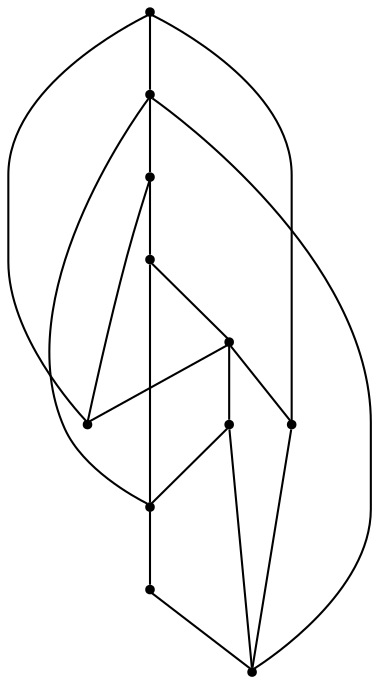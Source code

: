 graph {
  node [shape=point,comment="{\"directed\":false,\"doi\":\"10.1007/978-3-319-03841-4_18\",\"figure\":\"6 (2)\"}"]

  v0 [pos="1414.6907741794068,731.9693981955769"]
  v1 [pos="1296.0802022789776,661.6204641308209"]
  v2 [pos="1339.6784016250276,814.9205937821185"]
  v3 [pos="1263.194020565571,849.6761385054023"]
  v4 [pos="1311.7874797556144,779.7438375567946"]
  v5 [pos="1267.7640165416558,713.2287929668272"]
  v6 [pos="1197.4299282792172,731.969398195577"]
  v7 [pos="1220.3297894990237,796.9634012503998"]
  v8 [pos="1237.930012905945,613.8417007384832"]
  v9 [pos="1173.3167543782283,676.1604003038995"]
  v10 [pos="1102.5616014422678,733.1236601498388"]

  v0 -- v4 [id="-1",pos="1414.6907741794068,731.9693981955769 1412.622480071391,746.4052396783113 1411.2464167956384,766.9419075391748 1395.881182789061,772.1344330273372 1394.5677256841675,772.6595484536426 1394.5677256841675,772.6595484536426 1394.5677256841675,772.6595484536426 1393.2000607971888,773.1346195786035 1393.2000607971888,773.1346195786035 1393.2000607971888,773.1346195786035 1371.8972931758628,778.7271815340566 1342.0715606806111,777.4728309771058 1319.8179936514412,778.1729424863844 1318.083471873026,778.2271200527699 1318.083471873026,778.2271200527699 1318.083471873026,778.2271200527699 1311.7874797556144,779.7438375567946 1311.7874797556144,779.7438375567946 1311.7874797556144,779.7438375567946"]
  v0 -- v1 [id="-2",pos="1414.6907741794068,731.9693981955769 1410.8420216513493,713.2164567603967 1410.616919382549,680.982012946138 1390.523265248018,672.6473157849974 1389.1055917733408,671.9638645132693 1389.1055917733408,671.9638645132693 1389.1055917733408,671.9638645132693 1387.5293668984798,671.2804768302342 1387.5293668984798,671.2804768302342 1387.5293668984798,671.2804768302342 1362.5279997605064,662.6790251022069 1323.658347790725,663.0457410943967 1296.0802022789776,661.6204641308209"]
  v0 -- v3 [id="-3",pos="1414.6907741794068,731.9693981955769 1414.4029384914327,755.8776021448563 1419.869398844961,823.8303870822159 1405.8635585849036,840.1247352935319 1405.0211747412302,840.9623891456415 1405.0211747412302,840.9623891456415 1405.0211747412302,840.9623891456415 1404.078900970475,841.7499986964066 1404.078900970475,841.7499986964066 1404.078900970475,841.7499986964066 1403.0780929749326,842.4876275345202 1403.0780929749326,842.4876275345202 1403.0780929749326,842.4876275345202 1394.7387474191974,848.6761427202148 1378.7980965333013,849.0595189499551 1368.670021417065,849.8346651169038 1366.7269396507675,849.943020249675 1366.7269396507675,849.943020249675 1366.7269396507675,849.943020249675 1364.6296329269878,850.047178528712 1364.6296329269878,850.047178528712 1364.6296329269878,850.047178528712 1338.556580482154,851.0057144861022 1312.3377014686118,850.9973843673268 1286.252305937247,851.20156766036 1276.3242651718044,851.20156766036 1276.3242651718044,851.20156766036 1276.3242651718044,851.20156766036 1273.5389268101485,851.2557452267455 1273.5389268101485,851.2557452267455 1273.5389268101485,851.2557452267455 1263.194020565571,849.6761385054023 1263.194020565571,849.6761385054023 1263.194020565571,849.6761385054023"]
  v2 -- v3 [id="-4",pos="1339.6784016250276,814.9205937821185 1338.7358733576427,826.9393018687861 1338.47323283599,843.7087212050631 1323.966924954004,846.842562759266 1322.7076756311958,847.1551011850702 1322.7076756311958,847.1551011850702 1322.7076756311958,847.1551011850702 1321.2900021565185,847.4718364646085 1321.2900021565185,847.4718364646085 1321.2900021565185,847.4718364646085 1303.714846667604,850.218104935337 1282.441091662042,848.546994084852 1263.194020565571,849.6761385054023"]
  v4 -- v2 [id="-5",pos="1311.7874797556144,779.7438375567946 1341.596288225004,783.4029853033818 1338.8109498633478,787.091065905257 1339.6784016250276,814.9205937821185"]
  v1 -- v5 [id="-6",pos="1296.0802022789776,661.6204641308209 1260.3794150915217,662.374816795178 1270.6327025494759,685.1410314079329 1267.7640165416558,713.2287929668272"]
  v5 -- v4 [id="-7",pos="1267.7640165416558,713.2287929668272 1273.0926669703053,753.3646405885275 1261.8262284302775,776.5142950197157 1311.7874797556144,779.7438375567946"]
  v5 -- v6 [id="-8",pos="1267.7640165416558,713.2287929668272 1263.836115561821,723.7514498746758 1261.8221564842054,727.9063350714297 1251.1144652942637,729.9233048228199 1249.8510167770685,730.135881823321 1249.8510167770685,730.135881823321 1249.8510167770685,730.135881823321 1248.541758866562,730.2900208150096 1248.541758866562,730.2900208150096 1248.541758866562,730.2900208150096 1232.9596937316435,732.1195310996103 1216.3976893248023,731.9528015467193 1197.4299282792172,731.969398195577"]
  v7 -- v4 [id="-9",pos="1220.3297894990237,796.9634012503998 1222.8190210322466,785.5657639276853 1230.3952584444007,784.8281986782646 1241.3948572683887,783.5238038199693 1242.9710821432498,783.3696012395878 1242.9710821432498,783.3696012395878 1242.9710821432498,783.3696012395878 1244.5971883574946,783.2112653941651 1244.5971883574946,783.2112653941651 1244.5971883574946,783.2112653941651 1265.6541122347153,781.9485211297462 1286.9568798560413,781.9068705358699 1308.0554139321866,781.6901602703275 1311.7874797556144,779.7438375567946 1311.7874797556144,779.7438375567946 1311.7874797556144,779.7438375567946"]
  v8 -- v9 [id="-10",pos="1237.930012905945,613.8417007384832 1180.542677179864,619.9804259776051 1173.6836112696649,615.2921588244636 1173.3167543782283,676.1604003038995"]
  v7 -- v3 [id="-11",pos="1220.3297894990237,796.9634012503998 1224.311771012629,837.1658898223021 1218.240753915703,846.1423876612945 1263.194020565571,849.6761385054023"]
  v10 -- v3 [id="-12",pos="1102.5616014422678,733.1236601498388 1102.9242591393177,744.3632159819025 1102.9242591393177,744.3632159819025 1102.9242591393177,744.3632159819025 1102.978466921403,747.1970460828105 1102.978466921403,747.1970460828105 1102.978466921403,747.1970460828105 1102.978466921403,756.9652867376092 1102.978466921403,756.9652867376092 1102.978466921403,756.9652867376092 1103.274573749836,777.1977462914438 1102.9367294741635,797.7803251886106 1104.341932613995,817.9669372948349 1104.4461489837786,819.3880174046766 1104.4461489837786,819.3880174046766 1104.4461489837786,819.3880174046766 1104.6047003839624,820.7507230943985 1104.6047003839624,820.7507230943985 1104.6047003839624,820.7507230943985 1105.5887116019571,830.5440176942159 1106.9563764889358,839.0828981483894 1116.846751753211,843.5877755110896 1118.0017847062354,844.0629102247434 1118.0017847062354,844.0629102247434 1118.0017847062354,844.0629102247434 1119.2610340290437,844.5337844959703 1119.2610340290437,844.5337844959703 1119.2610340290437,844.5337844959703 1120.5202833518517,845.0047223558901 1120.5202833518517,845.0047223558901 1120.5202833518517,845.0047223558901 1121.8879482388306,845.3714383480799 1121.8879482388306,845.3714383480799 1121.8879482388306,845.3714383480799 1135.739563541406,848.8011580905365 1152.1389446019912,848.817818328087 1166.3782855196228,849.5221266910996 1169.3221752814627,849.6262849701367 1169.3221752814627,849.6262849701367 1169.3221752814627,849.6262849701367 1172.3701541647715,849.6804625365223 1172.3701541647715,849.6804625365223 1172.3701541647715,849.6804625365223 1200.2694744229584,850.5264465074071 1228.1937353508372,850.7472900379906 1256.1013267494832,851.20156766036 1259.2536492508907,851.20156766036 1259.2536492508907,851.20156766036 1259.2536492508907,851.20156766036 1263.194020565571,849.6761385054023 1263.194020565571,849.6761385054023 1263.194020565571,849.6761385054023"]
  v6 -- v7 [id="-13",pos="1197.4299282792172,731.969398195577 1205.985977714979,735.4784766268237 1214.6421715744525,736.6869797361642 1217.1731405549149,744.8841981431667 1217.4901161069677,745.8801878406989 1217.4901161069677,745.8801878406989 1217.4901161069677,745.8801878406989 1217.802765216319,746.9303551046168 1217.802765216319,746.9303551046168 1217.802765216319,746.9303551046168 1220.5464933790504,760.0366841953443 1219.941809387338,776.4935015171241 1220.2712552742369,789.9290292712062 1220.3254630563222,791.8168503872337 1220.3254630563222,791.8168503872337 1220.3254630563222,791.8168503872337 1220.3297894990237,796.9634012503998 1220.3297894990237,796.9634012503998 1220.3297894990237,796.9634012503998"]
  v6 -- v10 [id="-17",pos="1197.4299282792172,731.969398195577 1102.5616014422678,733.1236601498388 1102.5616014422678,733.1236601498388 1102.5616014422678,733.1236601498388"]
  v6 -- v9 [id="-23",pos="1197.4299282792172,731.969398195577 1186.9764792221542,729.2357838747436 1180.5051389270116,728.260651268496 1178.1450644332642,718.4798836411879 1177.8824239116113,717.321361244499 1177.8824239116113,717.321361244499 1177.8824239116113,717.321361244499 1177.5655756078734,716.0628138338141 1177.5655756078734,716.0628138338141 1177.5655756078734,716.0628138338141 1175.5765571999493,703.7900053301549 1175.1679628612735,690.7419870708542 1173.3167543782283,676.1604003038995"]
  v8 -- v10 [id="-28",pos="1237.930012905945,613.8417007384832 1232.4135439647182,612.3749639471101 1232.4135439647182,612.3749639471101 1232.4135439647182,612.3749639471101 1207.8249703598076,612.8208478620112 1183.1821889728117,613.0959325476732 1158.6060857027471,614.0585381814114 1156.0875870571308,614.1627600491415 1156.0875870571308,614.1627600491415 1156.0875870571308,614.1627600491415 1153.669232835226,614.2669183281786 1153.669232835226,614.2669183281786 1153.669232835226,614.2669183281786 1142.6738332056248,614.9337093623561 1126.6956440668762,615.233784404344 1116.688327601342,619.7803759496134 1115.5334218966323,620.3554720885702 1115.5334218966323,620.3554720885702 1115.5334218966323,620.3554720885702 1114.4283975313062,621.0388597716053 1114.4283975313062,621.0388597716053 1114.4283975313062,621.0388597716053 1113.3777081963804,621.7223110433333 1113.3777081963804,621.7223110433333 1113.3777081963804,621.7223110433333 1112.381099395225,622.4558066164058 1112.381099395225,622.4558066164058 1112.381099395225,622.4558066164058 1104.479615290559,628.6776422772014 1103.9875460574042,641.6380989063226 1103.0828105395015,650.8604306322242 1102.978466921403,652.59404916787 1102.978466921403,652.59404916787 1102.978466921403,652.59404916787 1102.874250551619,654.4276927175118 1102.874250551619,654.4276927175118 1102.874250551619,654.4276927175118 1101.6692090108963,677.2397547778771 1101.7318151817553,700.310177697661 1101.4565770769418,723.1514269680861 1101.4565770769418,727.406273590143 1101.4565770769418,727.406273590143 1101.4565770769418,727.406273590143 1101.4023692948565,729.0315369930177 1101.4023692948565,729.0315369930177 1101.4023692948565,729.0315369930177 1102.5616014422678,733.1236601498388 1102.5616014422678,733.1236601498388 1102.5616014422678,733.1236601498388"]
  v9 -- v1 [id="-37",pos="1173.3167543782283,676.1604003038995 1177.8157457946802,663.4666346529721 1190.345632851903,663.5250090730917 1201.3661003995107,662.3539597038935 1203.0464143958407,662.2498014248563 1203.0464143958407,662.2498014248563 1203.0464143958407,662.2498014248563 1204.8352712046562,662.0914019907407 1204.8352712046562,662.0914019907407 1204.8352712046562,662.0914019907407 1233.0597109070402,660.7162329172023 1261.6137237446378,660.7828738674043 1289.8799008942615,660.5161828892104 1291.7187662907752,660.4620053228249 1291.7187662907752,660.4620053228249 1291.7187662907752,660.4620053228249 1296.0802022789776,661.6204641308209 1296.0802022789776,661.6204641308209 1296.0802022789776,661.6204641308209"]
  v8 -- v0 [id="-51",pos="1237.930012905945,613.8417007384832 1244.071907314189,611.5373100950005 1244.071907314189,611.5373100950005 1244.071907314189,611.5373100950005 1245.8564376803029,611.591487661386 1245.8564376803029,611.591487661386 1245.8564376803029,611.591487661386 1253.157564235958,611.591487661386 1253.157564235958,611.591487661386 1253.157564235958,611.591487661386 1286.977748579661,611.8665087583552 1320.8938781526886,611.9540703885348 1354.6975202154733,612.9541933511081 1357.3243071769455,613.0625484838793 1357.3243071769455,613.0625484838793 1357.3243071769455,613.0625484838793 1359.8970136046473,613.1667703516093 1359.8970136046473,613.1667703516093 1359.8970136046473,613.1667703516093 1372.6395325958244,614.0002273499848 1391.6658278661967,614.0668683001868 1403.024012441162,619.8845342286504 1404.1289095581733,620.517941199034 1404.1289095581733,620.517941199034 1404.1289095581733,620.517941199034 1405.1255183593287,621.1972592057209 1405.1255183593287,621.1972592057209 1405.1255183593287,621.1972592057209 1406.1261991065562,621.9348244551416 1406.1261991065562,621.9348244551416 1406.1261991065562,621.9348244551416 1407.0184642896131,622.6683200282141 1407.0184642896131,622.6683200282141 1407.0184642896131,622.6683200282141 1414.920075642594,629.4236012340903 1414.2153744754849,644.7344231316905 1415.1076396585418,654.2734901371304 1415.2119832766402,656.1654445181988 1415.2119832766402,656.1654445181988 1415.2119832766402,656.1654445181988 1415.2660638104107,658.2116014796488 1415.2660638104107,658.2116014796488 1415.2660638104107,658.2116014796488 1416.2418038879464,681.1945263579462 1416.4586350162876,704.2025051812622 1416.8922972729702,727.1978934433758 1416.8922972729702,728.4564408540608 1416.8922972729702,728.4564408540608 1416.8922972729702,728.4564408540608 1414.6907741794068,731.9693981955769 1414.6907741794068,731.9693981955769 1414.6907741794068,731.9693981955769"]
}
